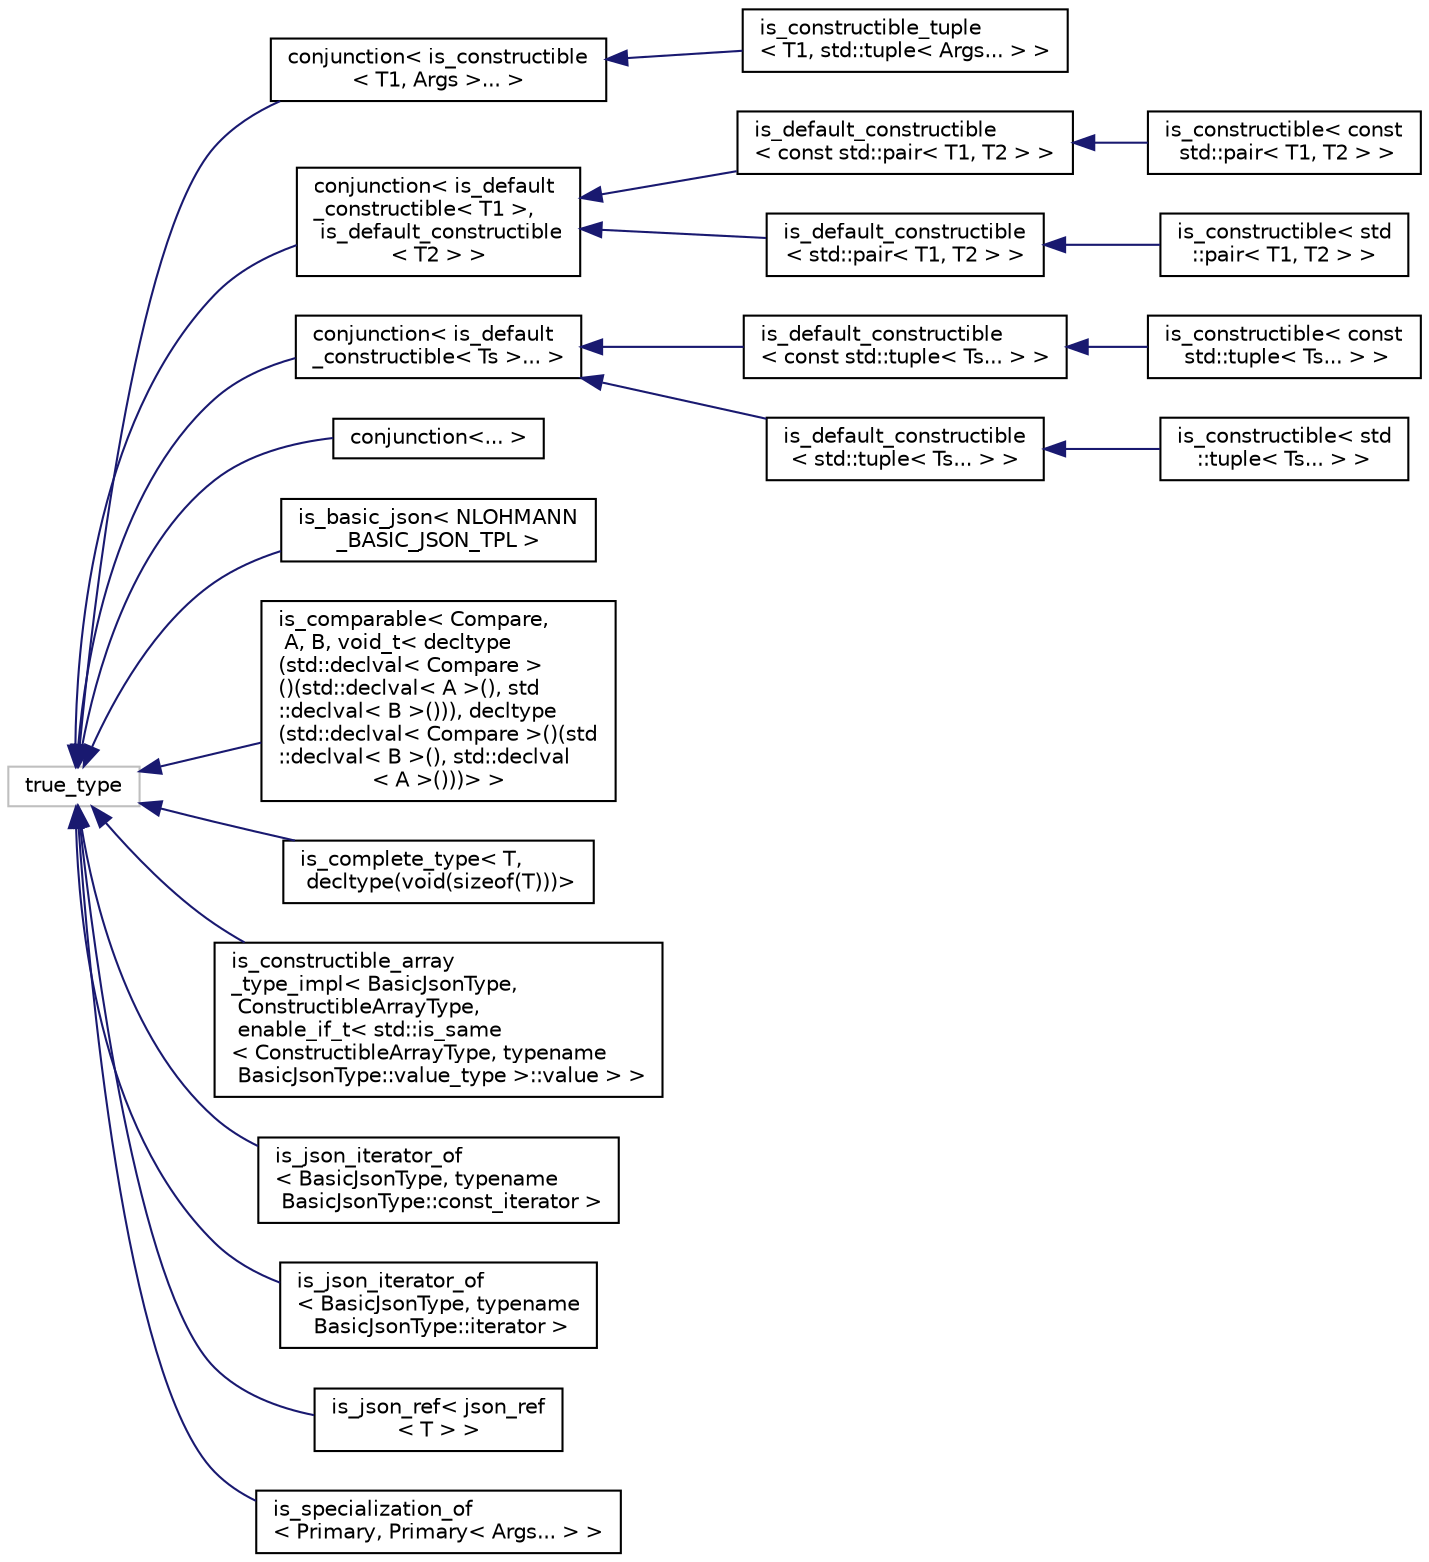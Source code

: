 digraph "Graphical Class Hierarchy"
{
 // LATEX_PDF_SIZE
  edge [fontname="Helvetica",fontsize="10",labelfontname="Helvetica",labelfontsize="10"];
  node [fontname="Helvetica",fontsize="10",shape=record];
  rankdir="LR";
  Node17 [label="true_type",height=0.2,width=0.4,color="grey75", fillcolor="white", style="filled",tooltip=" "];
  Node17 -> Node0 [dir="back",color="midnightblue",fontsize="10",style="solid",fontname="Helvetica"];
  Node0 [label="conjunction\< is_constructible\l\< T1, Args \>... \>",height=0.2,width=0.4,color="black", fillcolor="white", style="filled",URL="$structdetail_1_1conjunction.html",tooltip=" "];
  Node0 -> Node1 [dir="back",color="midnightblue",fontsize="10",style="solid",fontname="Helvetica"];
  Node1 [label="is_constructible_tuple\l\< T1, std::tuple\< Args... \> \>",height=0.2,width=0.4,color="black", fillcolor="white", style="filled",URL="$structdetail_1_1is__constructible__tuple_3_01T1_00_01std_1_1tuple_3_01Args_8_8_8_01_4_01_4.html",tooltip=" "];
  Node17 -> Node20 [dir="back",color="midnightblue",fontsize="10",style="solid",fontname="Helvetica"];
  Node20 [label="conjunction\< is_default\l_constructible\< T1 \>,\l is_default_constructible\l\< T2 \> \>",height=0.2,width=0.4,color="black", fillcolor="white", style="filled",URL="$structdetail_1_1conjunction.html",tooltip=" "];
  Node20 -> Node21 [dir="back",color="midnightblue",fontsize="10",style="solid",fontname="Helvetica"];
  Node21 [label="is_default_constructible\l\< const std::pair\< T1, T2 \> \>",height=0.2,width=0.4,color="black", fillcolor="white", style="filled",URL="$structdetail_1_1is__default__constructible_3_01const_01std_1_1pair_3_01T1_00_01T2_01_4_01_4.html",tooltip=" "];
  Node21 -> Node22 [dir="back",color="midnightblue",fontsize="10",style="solid",fontname="Helvetica"];
  Node22 [label="is_constructible\< const\l std::pair\< T1, T2 \> \>",height=0.2,width=0.4,color="black", fillcolor="white", style="filled",URL="$structdetail_1_1is__constructible_3_01const_01std_1_1pair_3_01T1_00_01T2_01_4_01_4.html",tooltip=" "];
  Node20 -> Node23 [dir="back",color="midnightblue",fontsize="10",style="solid",fontname="Helvetica"];
  Node23 [label="is_default_constructible\l\< std::pair\< T1, T2 \> \>",height=0.2,width=0.4,color="black", fillcolor="white", style="filled",URL="$structdetail_1_1is__default__constructible_3_01std_1_1pair_3_01T1_00_01T2_01_4_01_4.html",tooltip=" "];
  Node23 -> Node24 [dir="back",color="midnightblue",fontsize="10",style="solid",fontname="Helvetica"];
  Node24 [label="is_constructible\< std\l::pair\< T1, T2 \> \>",height=0.2,width=0.4,color="black", fillcolor="white", style="filled",URL="$structdetail_1_1is__constructible_3_01std_1_1pair_3_01T1_00_01T2_01_4_01_4.html",tooltip=" "];
  Node17 -> Node25 [dir="back",color="midnightblue",fontsize="10",style="solid",fontname="Helvetica"];
  Node25 [label="conjunction\< is_default\l_constructible\< Ts \>... \>",height=0.2,width=0.4,color="black", fillcolor="white", style="filled",URL="$structdetail_1_1conjunction.html",tooltip=" "];
  Node25 -> Node26 [dir="back",color="midnightblue",fontsize="10",style="solid",fontname="Helvetica"];
  Node26 [label="is_default_constructible\l\< const std::tuple\< Ts... \> \>",height=0.2,width=0.4,color="black", fillcolor="white", style="filled",URL="$structdetail_1_1is__default__constructible_3_01const_01std_1_1tuple_3_01Ts_8_8_8_01_4_01_4.html",tooltip=" "];
  Node26 -> Node27 [dir="back",color="midnightblue",fontsize="10",style="solid",fontname="Helvetica"];
  Node27 [label="is_constructible\< const\l std::tuple\< Ts... \> \>",height=0.2,width=0.4,color="black", fillcolor="white", style="filled",URL="$structdetail_1_1is__constructible_3_01const_01std_1_1tuple_3_01Ts_8_8_8_01_4_01_4.html",tooltip=" "];
  Node25 -> Node28 [dir="back",color="midnightblue",fontsize="10",style="solid",fontname="Helvetica"];
  Node28 [label="is_default_constructible\l\< std::tuple\< Ts... \> \>",height=0.2,width=0.4,color="black", fillcolor="white", style="filled",URL="$structdetail_1_1is__default__constructible_3_01std_1_1tuple_3_01Ts_8_8_8_01_4_01_4.html",tooltip=" "];
  Node28 -> Node29 [dir="back",color="midnightblue",fontsize="10",style="solid",fontname="Helvetica"];
  Node29 [label="is_constructible\< std\l::tuple\< Ts... \> \>",height=0.2,width=0.4,color="black", fillcolor="white", style="filled",URL="$structdetail_1_1is__constructible_3_01std_1_1tuple_3_01Ts_8_8_8_01_4_01_4.html",tooltip=" "];
  Node17 -> Node30 [dir="back",color="midnightblue",fontsize="10",style="solid",fontname="Helvetica"];
  Node30 [label="conjunction\<... \>",height=0.2,width=0.4,color="black", fillcolor="white", style="filled",URL="$structdetail_1_1conjunction.html",tooltip=" "];
  Node17 -> Node31 [dir="back",color="midnightblue",fontsize="10",style="solid",fontname="Helvetica"];
  Node31 [label="is_basic_json\< NLOHMANN\l_BASIC_JSON_TPL \>",height=0.2,width=0.4,color="black", fillcolor="white", style="filled",URL="$structdetail_1_1is__basic__json_3_01NLOHMANN__BASIC__JSON__TPL_01_4.html",tooltip=" "];
  Node17 -> Node32 [dir="back",color="midnightblue",fontsize="10",style="solid",fontname="Helvetica"];
  Node32 [label="is_comparable\< Compare,\l A, B, void_t\< decltype\l(std::declval\< Compare \>\l()(std::declval\< A \>(), std\l::declval\< B \>())), decltype\l(std::declval\< Compare \>()(std\l::declval\< B \>(), std::declval\l\< A \>()))\> \>",height=0.2,width=0.4,color="black", fillcolor="white", style="filled",URL="$structdetail_1_1is__comparable_3_01Compare_00_01A_00_01B_00_01void__t_3_01decltype_07std_1_1decle5e3400d312093eca0a7154409c6a227.html",tooltip=" "];
  Node17 -> Node33 [dir="back",color="midnightblue",fontsize="10",style="solid",fontname="Helvetica"];
  Node33 [label="is_complete_type\< T,\l decltype(void(sizeof(T)))\>",height=0.2,width=0.4,color="black", fillcolor="white", style="filled",URL="$structdetail_1_1is__complete__type_3_01T_00_01decltype_07void_07sizeof_07T_08_08_08_4.html",tooltip=" "];
  Node17 -> Node34 [dir="back",color="midnightblue",fontsize="10",style="solid",fontname="Helvetica"];
  Node34 [label="is_constructible_array\l_type_impl\< BasicJsonType,\l ConstructibleArrayType,\l enable_if_t\< std::is_same\l\< ConstructibleArrayType, typename\l BasicJsonType::value_type \>::value \> \>",height=0.2,width=0.4,color="black", fillcolor="white", style="filled",URL="$structdetail_1_1is__constructible__array__type__impl_3_01BasicJsonType_00_01ConstructibleArrayTyff4af2af9684a1cc8580410ec8c319a4.html",tooltip=" "];
  Node17 -> Node35 [dir="back",color="midnightblue",fontsize="10",style="solid",fontname="Helvetica"];
  Node35 [label="is_json_iterator_of\l\< BasicJsonType, typename\l BasicJsonType::const_iterator \>",height=0.2,width=0.4,color="black", fillcolor="white", style="filled",URL="$structdetail_1_1is__json__iterator__of_3_01BasicJsonType_00_01typename_01BasicJsonType_1_1const__iterator_01_4.html",tooltip=" "];
  Node17 -> Node36 [dir="back",color="midnightblue",fontsize="10",style="solid",fontname="Helvetica"];
  Node36 [label="is_json_iterator_of\l\< BasicJsonType, typename\l BasicJsonType::iterator \>",height=0.2,width=0.4,color="black", fillcolor="white", style="filled",URL="$structdetail_1_1is__json__iterator__of_3_01BasicJsonType_00_01typename_01BasicJsonType_1_1iterator_01_4.html",tooltip=" "];
  Node17 -> Node37 [dir="back",color="midnightblue",fontsize="10",style="solid",fontname="Helvetica"];
  Node37 [label="is_json_ref\< json_ref\l\< T \> \>",height=0.2,width=0.4,color="black", fillcolor="white", style="filled",URL="$structdetail_1_1is__json__ref_3_01json__ref_3_01T_01_4_01_4.html",tooltip=" "];
  Node17 -> Node38 [dir="back",color="midnightblue",fontsize="10",style="solid",fontname="Helvetica"];
  Node38 [label="is_specialization_of\l\< Primary, Primary\< Args... \> \>",height=0.2,width=0.4,color="black", fillcolor="white", style="filled",URL="$structdetail_1_1is__specialization__of_3_01Primary_00_01Primary_3_01Args_8_8_8_01_4_01_4.html",tooltip=" "];
}
